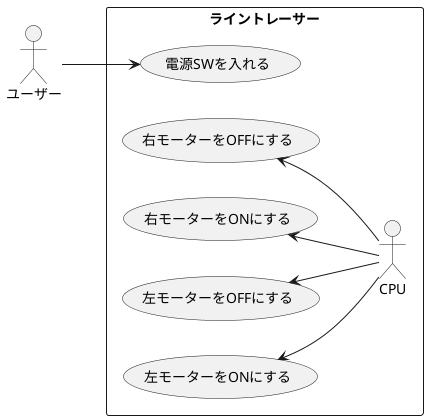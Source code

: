 @startuml ユースケース図
left to right direction
actor ユーザー as user
rectangle ライントレーサー{
    actor CPU as CPU
    usecase 電源SWを入れる as sw 
    usecase 右モーターをOFFにする as rof
    usecase 右モーターをONにする as ron
    usecase 左モーターをOFFにする as lof
    usecase 左モーターをONにする as lon
}
user --> sw
rof <-- CPU
ron <-- CPU
lof <-- CPU
lon <-- CPU
@enduml